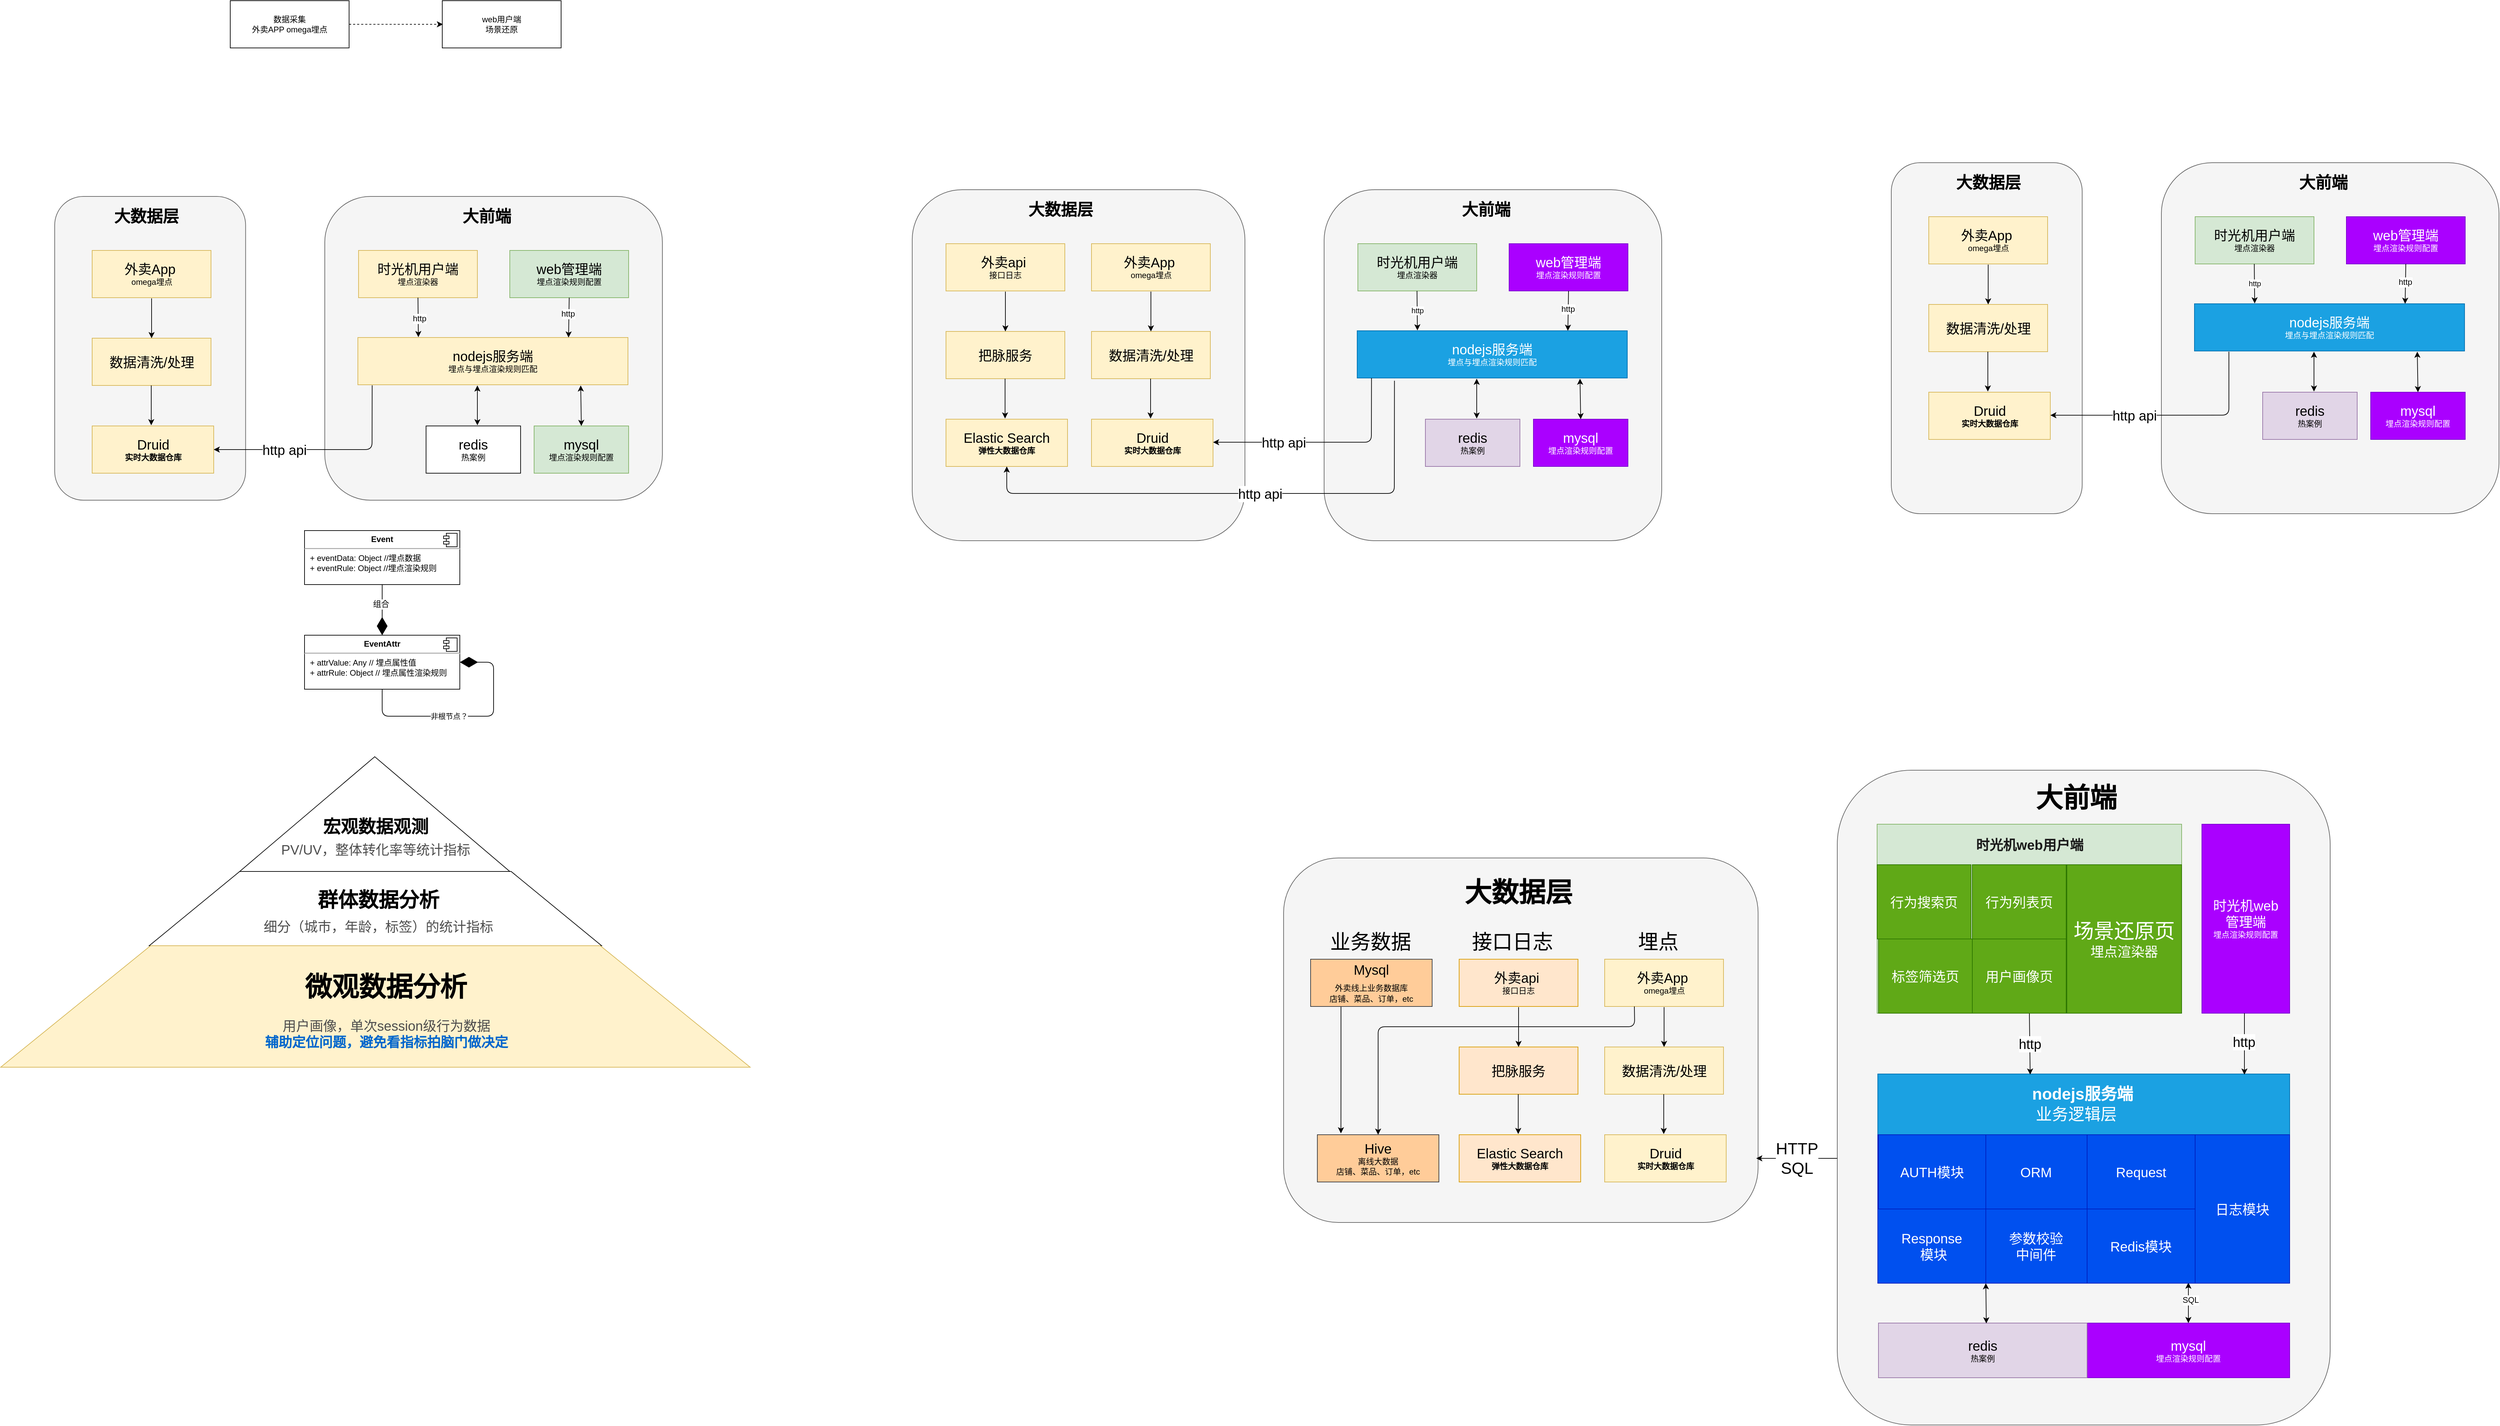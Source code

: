 <mxfile version="12.9.14" type="github">
  <diagram id="q5J5VjdaekCsHLT_Fb5d" name="Page-1">
    <mxGraphModel dx="1368" dy="1505" grid="1" gridSize="10" guides="1" tooltips="1" connect="1" arrows="1" fold="1" page="1" pageScale="1" pageWidth="827" pageHeight="1169" math="0" shadow="0">
      <root>
        <mxCell id="0" />
        <mxCell id="1" parent="0" />
        <mxCell id="5zfeYd5fArva7581OlwD-118" value="" style="rounded=0;whiteSpace=wrap;html=1;fillColor=#e1d5e7;strokeColor=#9673a6;" parent="1" vertex="1">
          <mxGeometry x="2591" y="1350" width="609" height="90" as="geometry" />
        </mxCell>
        <mxCell id="FwgfrrkIP15LteLJTURM-1" value="&lt;div style=&quot;text-align: justify&quot;&gt;&lt;/div&gt;" style="rounded=1;whiteSpace=wrap;html=1;fillColor=#f5f5f5;strokeColor=#666666;fontColor=#333333;" parent="1" vertex="1">
          <mxGeometry x="-110" y="50" width="282.75" height="450" as="geometry" />
        </mxCell>
        <mxCell id="jz0gnPFvKX6Ky0_a0KFI-6" value="&lt;div style=&quot;text-align: justify&quot;&gt;&lt;/div&gt;" style="rounded=1;whiteSpace=wrap;html=1;fillColor=#f5f5f5;strokeColor=#666666;fontColor=#333333;" parent="1" vertex="1">
          <mxGeometry x="290" y="50" width="500" height="450" as="geometry" />
        </mxCell>
        <mxCell id="yH4w1KLQsGXhBWExLYoO-1" value="&lt;font style=&quot;font-size: 20px&quot;&gt;时光机用户端&lt;br&gt;&lt;/font&gt;埋点渲染器" style="rounded=0;whiteSpace=wrap;html=1;fillColor=#fff2cc;strokeColor=#d6b656;" parent="1" vertex="1">
          <mxGeometry x="340" y="130" width="176" height="70" as="geometry" />
        </mxCell>
        <mxCell id="yH4w1KLQsGXhBWExLYoO-2" value="&lt;font style=&quot;font-size: 20px&quot;&gt;web管理端&lt;/font&gt;&lt;br&gt;埋点渲染规则配置" style="rounded=0;whiteSpace=wrap;html=1;fillColor=#d5e8d4;strokeColor=#82b366;" parent="1" vertex="1">
          <mxGeometry x="564" y="130" width="176" height="70" as="geometry" />
        </mxCell>
        <mxCell id="yH4w1KLQsGXhBWExLYoO-3" value="&lt;font style=&quot;font-size: 20px&quot;&gt;nodejs服务端&lt;br&gt;&lt;/font&gt;埋点与埋点渲染规则匹配" style="rounded=0;whiteSpace=wrap;html=1;fillColor=#fff2cc;strokeColor=#d6b656;" parent="1" vertex="1">
          <mxGeometry x="339" y="259" width="400" height="70" as="geometry" />
        </mxCell>
        <mxCell id="yH4w1KLQsGXhBWExLYoO-4" value="&lt;span&gt;&lt;font style=&quot;font-size: 20px&quot;&gt;Druid&lt;/font&gt;&lt;br&gt;&lt;b&gt;实时大数据仓库&lt;/b&gt;&lt;br&gt;&lt;/span&gt;" style="rounded=0;whiteSpace=wrap;html=1;fillColor=#fff2cc;strokeColor=#d6b656;" parent="1" vertex="1">
          <mxGeometry x="-54.5" y="390" width="180" height="70" as="geometry" />
        </mxCell>
        <mxCell id="yH4w1KLQsGXhBWExLYoO-5" value="数据采集&lt;br&gt;外卖APP omega埋点" style="rounded=0;whiteSpace=wrap;html=1;" parent="1" vertex="1">
          <mxGeometry x="150" y="-240" width="176" height="70" as="geometry" />
        </mxCell>
        <mxCell id="yH4w1KLQsGXhBWExLYoO-6" value="&lt;font&gt;&lt;font style=&quot;font-size: 20px&quot;&gt;数据清洗/处理&lt;/font&gt;&lt;/font&gt;" style="rounded=0;whiteSpace=wrap;html=1;fillColor=#fff2cc;strokeColor=#d6b656;" parent="1" vertex="1">
          <mxGeometry x="-54.5" y="260" width="176" height="70" as="geometry" />
        </mxCell>
        <mxCell id="yH4w1KLQsGXhBWExLYoO-7" value="&lt;font style=&quot;font-size: 20px&quot;&gt;mysql&lt;/font&gt;&lt;br&gt;埋点渲染规则配置" style="rounded=0;whiteSpace=wrap;html=1;fillColor=#d5e8d4;strokeColor=#82b366;" parent="1" vertex="1">
          <mxGeometry x="600" y="390" width="140" height="70" as="geometry" />
        </mxCell>
        <mxCell id="yH4w1KLQsGXhBWExLYoO-8" value="" style="endArrow=classic;html=1;entryX=0.5;entryY=0;entryDx=0;entryDy=0;" parent="1" target="yH4w1KLQsGXhBWExLYoO-6" edge="1">
          <mxGeometry width="50" height="50" relative="1" as="geometry">
            <mxPoint x="33.5" y="201" as="sourcePoint" />
            <mxPoint x="355.5" y="270" as="targetPoint" />
          </mxGeometry>
        </mxCell>
        <mxCell id="yH4w1KLQsGXhBWExLYoO-9" value="" style="endArrow=classic;html=1;entryX=0.5;entryY=0;entryDx=0;entryDy=0;" parent="1" edge="1">
          <mxGeometry width="50" height="50" relative="1" as="geometry">
            <mxPoint x="33" y="330" as="sourcePoint" />
            <mxPoint x="33" y="389" as="targetPoint" />
          </mxGeometry>
        </mxCell>
        <mxCell id="yH4w1KLQsGXhBWExLYoO-10" value="" style="endArrow=classic;html=1;exitX=0.5;exitY=1;exitDx=0;exitDy=0;entryX=0.224;entryY=-0.008;entryDx=0;entryDy=0;entryPerimeter=0;" parent="1" source="yH4w1KLQsGXhBWExLYoO-1" target="yH4w1KLQsGXhBWExLYoO-3" edge="1">
          <mxGeometry width="50" height="50" relative="1" as="geometry">
            <mxPoint x="658" y="261" as="sourcePoint" />
            <mxPoint x="690" y="210" as="targetPoint" />
          </mxGeometry>
        </mxCell>
        <mxCell id="5zfeYd5fArva7581OlwD-33" value="http" style="text;html=1;align=center;verticalAlign=middle;resizable=0;points=[];labelBackgroundColor=#ffffff;" parent="yH4w1KLQsGXhBWExLYoO-10" vertex="1" connectable="0">
          <mxGeometry x="0.038" y="1" relative="1" as="geometry">
            <mxPoint as="offset" />
          </mxGeometry>
        </mxCell>
        <mxCell id="yH4w1KLQsGXhBWExLYoO-12" value="" style="endArrow=classic;startArrow=classic;html=1;exitX=0.5;exitY=0;exitDx=0;exitDy=0;entryX=0.825;entryY=1.014;entryDx=0;entryDy=0;entryPerimeter=0;" parent="1" source="yH4w1KLQsGXhBWExLYoO-7" target="yH4w1KLQsGXhBWExLYoO-3" edge="1">
          <mxGeometry width="50" height="50" relative="1" as="geometry">
            <mxPoint x="670" y="380" as="sourcePoint" />
            <mxPoint x="700" y="330" as="targetPoint" />
            <Array as="points" />
          </mxGeometry>
        </mxCell>
        <mxCell id="yH4w1KLQsGXhBWExLYoO-13" value="" style="endArrow=classic;html=1;exitX=0.5;exitY=1;exitDx=0;exitDy=0;entryX=0.78;entryY=0;entryDx=0;entryDy=0;entryPerimeter=0;" parent="1" source="yH4w1KLQsGXhBWExLYoO-2" target="yH4w1KLQsGXhBWExLYoO-3" edge="1">
          <mxGeometry width="50" height="50" relative="1" as="geometry">
            <mxPoint x="650" y="250" as="sourcePoint" />
            <mxPoint x="700" y="200" as="targetPoint" />
          </mxGeometry>
        </mxCell>
        <mxCell id="5zfeYd5fArva7581OlwD-34" value="http" style="text;html=1;align=center;verticalAlign=middle;resizable=0;points=[];labelBackgroundColor=#ffffff;" parent="yH4w1KLQsGXhBWExLYoO-13" vertex="1" connectable="0">
          <mxGeometry x="-0.197" y="-2" relative="1" as="geometry">
            <mxPoint as="offset" />
          </mxGeometry>
        </mxCell>
        <mxCell id="yH4w1KLQsGXhBWExLYoO-30" value="&lt;font style=&quot;font-size: 20px&quot;&gt;外卖App&amp;nbsp;&lt;br&gt;&lt;/font&gt;omega埋点" style="rounded=0;whiteSpace=wrap;html=1;fillColor=#fff2cc;strokeColor=#d6b656;" parent="1" vertex="1">
          <mxGeometry x="-54.5" y="130" width="176" height="70" as="geometry" />
        </mxCell>
        <mxCell id="yH4w1KLQsGXhBWExLYoO-31" value="web用户端&lt;br&gt;场景还原" style="rounded=0;whiteSpace=wrap;html=1;" parent="1" vertex="1">
          <mxGeometry x="464" y="-240" width="176" height="70" as="geometry" />
        </mxCell>
        <mxCell id="yH4w1KLQsGXhBWExLYoO-38" value="" style="endArrow=classic;html=1;exitX=1;exitY=0.5;exitDx=0;exitDy=0;dashed=1;" parent="1" source="yH4w1KLQsGXhBWExLYoO-5" edge="1">
          <mxGeometry width="50" height="50" relative="1" as="geometry">
            <mxPoint x="440" y="50" as="sourcePoint" />
            <mxPoint x="465" y="-205" as="targetPoint" />
          </mxGeometry>
        </mxCell>
        <mxCell id="yH4w1KLQsGXhBWExLYoO-43" value="&lt;p style=&quot;margin: 0px ; margin-top: 6px ; text-align: center&quot;&gt;&lt;b&gt;Event&lt;/b&gt;&lt;/p&gt;&lt;hr&gt;&lt;p style=&quot;margin: 0px ; margin-left: 8px&quot;&gt;+ eventData: Object //埋点数据&amp;nbsp;&lt;br&gt;+ eventRule: Object //埋点渲染规则&lt;/p&gt;" style="align=left;overflow=fill;html=1;dropTarget=0;" parent="1" vertex="1">
          <mxGeometry x="260" y="545" width="230" height="80" as="geometry" />
        </mxCell>
        <mxCell id="yH4w1KLQsGXhBWExLYoO-44" value="" style="shape=component;jettyWidth=8;jettyHeight=4;" parent="yH4w1KLQsGXhBWExLYoO-43" vertex="1">
          <mxGeometry x="1" width="20" height="20" relative="1" as="geometry">
            <mxPoint x="-24" y="4" as="offset" />
          </mxGeometry>
        </mxCell>
        <mxCell id="yH4w1KLQsGXhBWExLYoO-45" value="&lt;p style=&quot;margin: 0px ; margin-top: 6px ; text-align: center&quot;&gt;&lt;b&gt;EventAttr&lt;/b&gt;&lt;/p&gt;&lt;hr&gt;&lt;p style=&quot;margin: 0px ; margin-left: 8px&quot;&gt;+ attrValue: Any // 埋点属性值&lt;br&gt;&lt;/p&gt;&lt;p style=&quot;margin: 0px ; margin-left: 8px&quot;&gt;+ attrRule: Object // 埋点属性渲染规则&lt;/p&gt;" style="align=left;overflow=fill;html=1;dropTarget=0;" parent="1" vertex="1">
          <mxGeometry x="260" y="700" width="230" height="80" as="geometry" />
        </mxCell>
        <mxCell id="yH4w1KLQsGXhBWExLYoO-46" value="" style="shape=component;jettyWidth=8;jettyHeight=4;" parent="yH4w1KLQsGXhBWExLYoO-45" vertex="1">
          <mxGeometry x="1" width="20" height="20" relative="1" as="geometry">
            <mxPoint x="-24" y="4" as="offset" />
          </mxGeometry>
        </mxCell>
        <mxCell id="yH4w1KLQsGXhBWExLYoO-48" value="" style="endArrow=diamondThin;endFill=1;endSize=24;html=1;exitX=0.5;exitY=1;exitDx=0;exitDy=0;entryX=0.5;entryY=0;entryDx=0;entryDy=0;" parent="1" source="yH4w1KLQsGXhBWExLYoO-43" target="yH4w1KLQsGXhBWExLYoO-45" edge="1">
          <mxGeometry width="160" relative="1" as="geometry">
            <mxPoint x="240" y="660" as="sourcePoint" />
            <mxPoint x="400" y="660" as="targetPoint" />
          </mxGeometry>
        </mxCell>
        <mxCell id="yH4w1KLQsGXhBWExLYoO-49" value="组合" style="text;html=1;align=center;verticalAlign=middle;resizable=0;points=[];labelBackgroundColor=#ffffff;" parent="yH4w1KLQsGXhBWExLYoO-48" vertex="1" connectable="0">
          <mxGeometry x="-0.225" y="-2" relative="1" as="geometry">
            <mxPoint as="offset" />
          </mxGeometry>
        </mxCell>
        <mxCell id="yH4w1KLQsGXhBWExLYoO-52" value="非根节点？" style="endArrow=diamondThin;endFill=1;endSize=24;html=1;exitX=0.5;exitY=1;exitDx=0;exitDy=0;entryX=1;entryY=0.5;entryDx=0;entryDy=0;align=right;" parent="1" source="yH4w1KLQsGXhBWExLYoO-45" target="yH4w1KLQsGXhBWExLYoO-45" edge="1">
          <mxGeometry width="160" relative="1" as="geometry">
            <mxPoint x="334" y="840" as="sourcePoint" />
            <mxPoint x="570" y="840" as="targetPoint" />
            <Array as="points">
              <mxPoint x="375" y="820" />
              <mxPoint x="460" y="820" />
              <mxPoint x="540" y="820" />
              <mxPoint x="540" y="740" />
            </Array>
          </mxGeometry>
        </mxCell>
        <mxCell id="jz0gnPFvKX6Ky0_a0KFI-2" value="&lt;font style=&quot;font-size: 20px&quot;&gt;redis&lt;/font&gt;&lt;br&gt;热案例" style="rounded=0;whiteSpace=wrap;html=1;" parent="1" vertex="1">
          <mxGeometry x="440" y="390" width="140" height="70" as="geometry" />
        </mxCell>
        <mxCell id="jz0gnPFvKX6Ky0_a0KFI-3" value="" style="endArrow=classic;startArrow=classic;html=1;exitX=0.5;exitY=0;exitDx=0;exitDy=0;entryX=0.825;entryY=1.014;entryDx=0;entryDy=0;entryPerimeter=0;" parent="1" edge="1">
          <mxGeometry width="50" height="50" relative="1" as="geometry">
            <mxPoint x="516" y="389.02" as="sourcePoint" />
            <mxPoint x="516" y="330" as="targetPoint" />
            <Array as="points" />
          </mxGeometry>
        </mxCell>
        <mxCell id="jz0gnPFvKX6Ky0_a0KFI-4" value="" style="endArrow=classic;html=1;exitX=0.053;exitY=1.012;exitDx=0;exitDy=0;exitPerimeter=0;" parent="1" source="yH4w1KLQsGXhBWExLYoO-3" target="yH4w1KLQsGXhBWExLYoO-4" edge="1">
          <mxGeometry width="50" height="50" relative="1" as="geometry">
            <mxPoint x="250" y="424.5" as="sourcePoint" />
            <mxPoint x="360" y="331" as="targetPoint" />
            <Array as="points">
              <mxPoint x="360" y="425" />
            </Array>
          </mxGeometry>
        </mxCell>
        <mxCell id="FwgfrrkIP15LteLJTURM-2" value="http api" style="text;html=1;align=center;verticalAlign=middle;resizable=0;points=[];labelBackgroundColor=#ffffff;fontSize=20;" parent="jz0gnPFvKX6Ky0_a0KFI-4" vertex="1" connectable="0">
          <mxGeometry x="-0.376" y="3" relative="1" as="geometry">
            <mxPoint x="-122.3" y="-3" as="offset" />
          </mxGeometry>
        </mxCell>
        <mxCell id="jz0gnPFvKX6Ky0_a0KFI-8" value="&lt;font style=&quot;font-size: 24px&quot;&gt;&lt;b&gt;大前端&lt;/b&gt;&lt;/font&gt;" style="text;html=1;strokeColor=none;fillColor=none;align=center;verticalAlign=middle;whiteSpace=wrap;rounded=0;" parent="1" vertex="1">
          <mxGeometry x="450" y="70" width="160" height="20" as="geometry" />
        </mxCell>
        <mxCell id="jz0gnPFvKX6Ky0_a0KFI-20" value="" style="triangle;whiteSpace=wrap;html=1;direction=north;" parent="1" vertex="1">
          <mxGeometry x="164" y="880" width="400" height="170" as="geometry" />
        </mxCell>
        <mxCell id="jz0gnPFvKX6Ky0_a0KFI-21" value="" style="shape=trapezoid;perimeter=trapezoidPerimeter;whiteSpace=wrap;html=1;" parent="1" vertex="1">
          <mxGeometry x="30" y="1050" width="670" height="110" as="geometry" />
        </mxCell>
        <mxCell id="jz0gnPFvKX6Ky0_a0KFI-22" value="" style="shape=trapezoid;perimeter=trapezoidPerimeter;whiteSpace=wrap;html=1;fillColor=#fff2cc;strokeColor=#d6b656;" parent="1" vertex="1">
          <mxGeometry x="-190" y="1160" width="1110" height="180" as="geometry" />
        </mxCell>
        <mxCell id="jz0gnPFvKX6Ky0_a0KFI-23" value="&lt;b&gt;宏观数据观测&lt;br&gt;&lt;/b&gt;&lt;font style=&quot;font-size: 20px&quot; color=&quot;#4d4d4d&quot;&gt;PV/UV，整体转化率等统计指标&lt;/font&gt;" style="text;html=1;strokeColor=none;fillColor=none;align=center;verticalAlign=middle;whiteSpace=wrap;rounded=0;fontSize=26;" parent="1" vertex="1">
          <mxGeometry x="222.75" y="990" width="284.5" height="20" as="geometry" />
        </mxCell>
        <mxCell id="jz0gnPFvKX6Ky0_a0KFI-24" value="群体数据分析&lt;br&gt;&lt;span style=&quot;font-weight: normal&quot;&gt;&lt;font style=&quot;font-size: 20px&quot; color=&quot;#4d4d4d&quot;&gt;细分（城市，年龄，标签）的统计指标&lt;/font&gt;&lt;/span&gt;" style="text;html=1;strokeColor=none;fillColor=none;align=center;verticalAlign=middle;whiteSpace=wrap;rounded=0;fontSize=30;fontStyle=1" parent="1" vertex="1">
          <mxGeometry x="159.25" y="1100" width="420.75" height="20" as="geometry" />
        </mxCell>
        <mxCell id="jz0gnPFvKX6Ky0_a0KFI-25" value="微观数据分析&lt;br&gt;" style="text;html=1;strokeColor=none;fillColor=none;align=center;verticalAlign=middle;whiteSpace=wrap;rounded=0;fontSize=40;fontStyle=1" parent="1" vertex="1">
          <mxGeometry x="-29" y="1210" width="819" height="20" as="geometry" />
        </mxCell>
        <mxCell id="jz0gnPFvKX6Ky0_a0KFI-30" value="用户画像，单次session级行为数据&lt;br style=&quot;font-size: 20px&quot;&gt;&lt;b&gt;&lt;font color=&quot;#0066cc&quot;&gt;辅助定位问题，避免看指标拍脑门做决定&lt;/font&gt;&lt;/b&gt;" style="text;html=1;fontSize=20;fontColor=#4D4D4D;align=center;" parent="1" vertex="1">
          <mxGeometry x="-54.5" y="1260" width="870" height="50" as="geometry" />
        </mxCell>
        <mxCell id="FwgfrrkIP15LteLJTURM-3" value="&lt;font style=&quot;font-size: 24px&quot;&gt;&lt;b&gt;大数据层&lt;/b&gt;&lt;/font&gt;" style="text;html=1;strokeColor=none;fillColor=none;align=center;verticalAlign=middle;whiteSpace=wrap;rounded=0;" parent="1" vertex="1">
          <mxGeometry x="-54.5" y="70" width="160" height="20" as="geometry" />
        </mxCell>
        <mxCell id="5zfeYd5fArva7581OlwD-1" value="&lt;div style=&quot;text-align: justify&quot;&gt;&lt;/div&gt;" style="rounded=1;whiteSpace=wrap;html=1;fillColor=#f5f5f5;strokeColor=#666666;fontColor=#333333;" parent="1" vertex="1">
          <mxGeometry x="1160" y="40" width="492.75" height="520" as="geometry" />
        </mxCell>
        <mxCell id="5zfeYd5fArva7581OlwD-2" value="&lt;div style=&quot;text-align: justify&quot;&gt;&lt;/div&gt;" style="rounded=1;whiteSpace=wrap;html=1;fillColor=#f5f5f5;strokeColor=#666666;fontColor=#333333;" parent="1" vertex="1">
          <mxGeometry x="1770" y="40" width="500" height="520" as="geometry" />
        </mxCell>
        <mxCell id="5zfeYd5fArva7581OlwD-3" value="&lt;font style=&quot;font-size: 20px&quot;&gt;时光机用户端&lt;br&gt;&lt;/font&gt;埋点渲染器" style="rounded=0;whiteSpace=wrap;html=1;fillColor=#d5e8d4;strokeColor=#82b366;" parent="1" vertex="1">
          <mxGeometry x="1820" y="120" width="176" height="70" as="geometry" />
        </mxCell>
        <mxCell id="5zfeYd5fArva7581OlwD-4" value="&lt;font style=&quot;font-size: 20px&quot;&gt;web管理端&lt;/font&gt;&lt;br&gt;埋点渲染规则配置" style="rounded=0;whiteSpace=wrap;html=1;fillColor=#aa00ff;strokeColor=#7700CC;fontColor=#ffffff;" parent="1" vertex="1">
          <mxGeometry x="2044" y="120" width="176" height="70" as="geometry" />
        </mxCell>
        <mxCell id="5zfeYd5fArva7581OlwD-5" value="&lt;font style=&quot;font-size: 20px&quot;&gt;nodejs服务端&lt;br&gt;&lt;/font&gt;埋点与埋点渲染规则匹配" style="rounded=0;whiteSpace=wrap;html=1;fillColor=#1ba1e2;strokeColor=#006EAF;fontColor=#ffffff;" parent="1" vertex="1">
          <mxGeometry x="1819" y="249" width="400" height="70" as="geometry" />
        </mxCell>
        <mxCell id="5zfeYd5fArva7581OlwD-6" value="&lt;span&gt;&lt;font style=&quot;font-size: 20px&quot;&gt;Druid&lt;/font&gt;&lt;br&gt;&lt;b&gt;实时大数据仓库&lt;/b&gt;&lt;br&gt;&lt;/span&gt;" style="rounded=0;whiteSpace=wrap;html=1;fillColor=#fff2cc;strokeColor=#d6b656;" parent="1" vertex="1">
          <mxGeometry x="1425.5" y="380" width="180" height="70" as="geometry" />
        </mxCell>
        <mxCell id="5zfeYd5fArva7581OlwD-7" value="&lt;font&gt;&lt;font style=&quot;font-size: 20px&quot;&gt;数据清洗/处理&lt;/font&gt;&lt;/font&gt;" style="rounded=0;whiteSpace=wrap;html=1;fillColor=#fff2cc;strokeColor=#d6b656;" parent="1" vertex="1">
          <mxGeometry x="1425.5" y="250" width="176" height="70" as="geometry" />
        </mxCell>
        <mxCell id="5zfeYd5fArva7581OlwD-8" value="&lt;font style=&quot;font-size: 20px&quot;&gt;mysql&lt;/font&gt;&lt;br&gt;埋点渲染规则配置" style="rounded=0;whiteSpace=wrap;html=1;fillColor=#aa00ff;strokeColor=#7700CC;fontColor=#ffffff;" parent="1" vertex="1">
          <mxGeometry x="2080" y="380" width="140" height="70" as="geometry" />
        </mxCell>
        <mxCell id="5zfeYd5fArva7581OlwD-9" value="" style="endArrow=classic;html=1;entryX=0.5;entryY=0;entryDx=0;entryDy=0;" parent="1" target="5zfeYd5fArva7581OlwD-7" edge="1">
          <mxGeometry width="50" height="50" relative="1" as="geometry">
            <mxPoint x="1513.5" y="191" as="sourcePoint" />
            <mxPoint x="1835.5" y="260" as="targetPoint" />
          </mxGeometry>
        </mxCell>
        <mxCell id="5zfeYd5fArva7581OlwD-10" value="" style="endArrow=classic;html=1;entryX=0.5;entryY=0;entryDx=0;entryDy=0;" parent="1" edge="1">
          <mxGeometry width="50" height="50" relative="1" as="geometry">
            <mxPoint x="1513" y="320.0" as="sourcePoint" />
            <mxPoint x="1513" y="379" as="targetPoint" />
          </mxGeometry>
        </mxCell>
        <mxCell id="5zfeYd5fArva7581OlwD-12" value="" style="endArrow=classic;startArrow=classic;html=1;exitX=0.5;exitY=0;exitDx=0;exitDy=0;entryX=0.825;entryY=1.014;entryDx=0;entryDy=0;entryPerimeter=0;" parent="1" source="5zfeYd5fArva7581OlwD-8" target="5zfeYd5fArva7581OlwD-5" edge="1">
          <mxGeometry width="50" height="50" relative="1" as="geometry">
            <mxPoint x="2150" y="370" as="sourcePoint" />
            <mxPoint x="2180" y="320" as="targetPoint" />
            <Array as="points" />
          </mxGeometry>
        </mxCell>
        <mxCell id="5zfeYd5fArva7581OlwD-13" value="" style="endArrow=classic;html=1;exitX=0.5;exitY=1;exitDx=0;exitDy=0;entryX=0.78;entryY=0;entryDx=0;entryDy=0;entryPerimeter=0;" parent="1" source="5zfeYd5fArva7581OlwD-4" target="5zfeYd5fArva7581OlwD-5" edge="1">
          <mxGeometry width="50" height="50" relative="1" as="geometry">
            <mxPoint x="2130" y="240" as="sourcePoint" />
            <mxPoint x="2180" y="190" as="targetPoint" />
          </mxGeometry>
        </mxCell>
        <mxCell id="5zfeYd5fArva7581OlwD-32" value="http" style="text;html=1;align=center;verticalAlign=middle;resizable=0;points=[];labelBackgroundColor=#ffffff;" parent="5zfeYd5fArva7581OlwD-13" vertex="1" connectable="0">
          <mxGeometry x="-0.084" y="-1" relative="1" as="geometry">
            <mxPoint as="offset" />
          </mxGeometry>
        </mxCell>
        <mxCell id="5zfeYd5fArva7581OlwD-14" value="&lt;font style=&quot;font-size: 20px&quot;&gt;外卖App&amp;nbsp;&lt;br&gt;&lt;/font&gt;omega埋点" style="rounded=0;whiteSpace=wrap;html=1;fillColor=#fff2cc;strokeColor=#d6b656;" parent="1" vertex="1">
          <mxGeometry x="1425.5" y="120" width="176" height="70" as="geometry" />
        </mxCell>
        <mxCell id="5zfeYd5fArva7581OlwD-15" value="&lt;font style=&quot;font-size: 20px&quot;&gt;redis&lt;/font&gt;&lt;br&gt;热案例" style="rounded=0;whiteSpace=wrap;html=1;fillColor=#e1d5e7;strokeColor=#9673a6;" parent="1" vertex="1">
          <mxGeometry x="1920" y="380" width="140" height="70" as="geometry" />
        </mxCell>
        <mxCell id="5zfeYd5fArva7581OlwD-16" value="" style="endArrow=classic;startArrow=classic;html=1;exitX=0.5;exitY=0;exitDx=0;exitDy=0;entryX=0.825;entryY=1.014;entryDx=0;entryDy=0;entryPerimeter=0;" parent="1" edge="1">
          <mxGeometry width="50" height="50" relative="1" as="geometry">
            <mxPoint x="1996" y="379.02" as="sourcePoint" />
            <mxPoint x="1996" y="320.0" as="targetPoint" />
            <Array as="points" />
          </mxGeometry>
        </mxCell>
        <mxCell id="5zfeYd5fArva7581OlwD-19" value="&lt;font style=&quot;font-size: 24px&quot;&gt;&lt;b&gt;大前端&lt;/b&gt;&lt;/font&gt;" style="text;html=1;strokeColor=none;fillColor=none;align=center;verticalAlign=middle;whiteSpace=wrap;rounded=0;" parent="1" vertex="1">
          <mxGeometry x="1930" y="60" width="160" height="20" as="geometry" />
        </mxCell>
        <mxCell id="5zfeYd5fArva7581OlwD-20" value="&lt;font style=&quot;font-size: 24px&quot;&gt;&lt;b&gt;大数据层&lt;/b&gt;&lt;/font&gt;" style="text;html=1;strokeColor=none;fillColor=none;align=center;verticalAlign=middle;whiteSpace=wrap;rounded=0;" parent="1" vertex="1">
          <mxGeometry x="1300" y="60" width="160" height="20" as="geometry" />
        </mxCell>
        <mxCell id="5zfeYd5fArva7581OlwD-24" value="&lt;span&gt;&lt;span style=&quot;font-size: 20px&quot;&gt;Elastic Search&lt;/span&gt;&lt;br&gt;&lt;b&gt;弹性大数据仓库&lt;/b&gt;&lt;br&gt;&lt;/span&gt;" style="rounded=0;whiteSpace=wrap;html=1;fillColor=#fff2cc;strokeColor=#d6b656;" parent="1" vertex="1">
          <mxGeometry x="1210" y="380" width="180" height="70" as="geometry" />
        </mxCell>
        <mxCell id="5zfeYd5fArva7581OlwD-25" value="&lt;font&gt;&lt;font style=&quot;font-size: 20px&quot;&gt;把脉服务&lt;/font&gt;&lt;/font&gt;" style="rounded=0;whiteSpace=wrap;html=1;fillColor=#fff2cc;strokeColor=#d6b656;" parent="1" vertex="1">
          <mxGeometry x="1210" y="250" width="176" height="70" as="geometry" />
        </mxCell>
        <mxCell id="5zfeYd5fArva7581OlwD-26" value="" style="endArrow=classic;html=1;entryX=0.5;entryY=0;entryDx=0;entryDy=0;" parent="1" target="5zfeYd5fArva7581OlwD-25" edge="1">
          <mxGeometry width="50" height="50" relative="1" as="geometry">
            <mxPoint x="1298" y="191" as="sourcePoint" />
            <mxPoint x="1620" y="260" as="targetPoint" />
          </mxGeometry>
        </mxCell>
        <mxCell id="5zfeYd5fArva7581OlwD-27" value="" style="endArrow=classic;html=1;entryX=0.5;entryY=0;entryDx=0;entryDy=0;" parent="1" edge="1">
          <mxGeometry width="50" height="50" relative="1" as="geometry">
            <mxPoint x="1297.5" y="320.0" as="sourcePoint" />
            <mxPoint x="1297.5" y="379" as="targetPoint" />
          </mxGeometry>
        </mxCell>
        <mxCell id="5zfeYd5fArva7581OlwD-28" value="&lt;font style=&quot;font-size: 20px&quot;&gt;外卖api&amp;nbsp;&lt;br&gt;&lt;/font&gt;接口日志" style="rounded=0;whiteSpace=wrap;html=1;fillColor=#fff2cc;strokeColor=#d6b656;" parent="1" vertex="1">
          <mxGeometry x="1210" y="120" width="176" height="70" as="geometry" />
        </mxCell>
        <mxCell id="5zfeYd5fArva7581OlwD-29" value="http" style="endArrow=classic;html=1;exitX=0.5;exitY=1;exitDx=0;exitDy=0;entryX=0.224;entryY=-0.008;entryDx=0;entryDy=0;entryPerimeter=0;" parent="1" edge="1">
          <mxGeometry width="50" height="50" relative="1" as="geometry">
            <mxPoint x="1907.58" y="190" as="sourcePoint" />
            <mxPoint x="1908.18" y="248.44" as="targetPoint" />
          </mxGeometry>
        </mxCell>
        <mxCell id="5zfeYd5fArva7581OlwD-30" value="" style="endArrow=classic;html=1;exitX=0.053;exitY=1.012;exitDx=0;exitDy=0;exitPerimeter=0;" parent="1" edge="1">
          <mxGeometry width="50" height="50" relative="1" as="geometry">
            <mxPoint x="1840.2" y="319.0" as="sourcePoint" />
            <mxPoint x="1605.5" y="414.16" as="targetPoint" />
            <Array as="points">
              <mxPoint x="1840" y="414.16" />
            </Array>
          </mxGeometry>
        </mxCell>
        <mxCell id="5zfeYd5fArva7581OlwD-31" value="http api" style="text;html=1;align=center;verticalAlign=middle;resizable=0;points=[];labelBackgroundColor=#ffffff;fontSize=20;" parent="5zfeYd5fArva7581OlwD-30" vertex="1" connectable="0">
          <mxGeometry x="-0.376" y="3" relative="1" as="geometry">
            <mxPoint x="-122.3" y="-3" as="offset" />
          </mxGeometry>
        </mxCell>
        <mxCell id="5zfeYd5fArva7581OlwD-35" value="" style="endArrow=classic;html=1;exitX=0.138;exitY=1.057;exitDx=0;exitDy=0;exitPerimeter=0;" parent="1" source="5zfeYd5fArva7581OlwD-5" target="5zfeYd5fArva7581OlwD-24" edge="1">
          <mxGeometry width="50" height="50" relative="1" as="geometry">
            <mxPoint x="1834.7" y="377.42" as="sourcePoint" />
            <mxPoint x="1600" y="472.58" as="targetPoint" />
            <Array as="points">
              <mxPoint x="1874" y="490" />
              <mxPoint x="1300" y="490" />
            </Array>
          </mxGeometry>
        </mxCell>
        <mxCell id="5zfeYd5fArva7581OlwD-36" value="http api" style="text;html=1;align=center;verticalAlign=middle;resizable=0;points=[];labelBackgroundColor=#ffffff;fontSize=20;" parent="5zfeYd5fArva7581OlwD-35" vertex="1" connectable="0">
          <mxGeometry x="-0.376" y="3" relative="1" as="geometry">
            <mxPoint x="-122.3" y="-3" as="offset" />
          </mxGeometry>
        </mxCell>
        <mxCell id="5zfeYd5fArva7581OlwD-65" value="&lt;div style=&quot;text-align: justify&quot;&gt;&lt;/div&gt;" style="rounded=1;whiteSpace=wrap;html=1;fillColor=#f5f5f5;strokeColor=#666666;fontColor=#333333;" parent="1" vertex="1">
          <mxGeometry x="1710" y="1030" width="702.75" height="540" as="geometry" />
        </mxCell>
        <mxCell id="5zfeYd5fArva7581OlwD-66" value="&lt;div style=&quot;text-align: justify&quot;&gt;&lt;/div&gt;" style="rounded=1;whiteSpace=wrap;html=1;fillColor=#f5f5f5;strokeColor=#666666;fontColor=#333333;" parent="1" vertex="1">
          <mxGeometry x="2530" y="900" width="730" height="970" as="geometry" />
        </mxCell>
        <mxCell id="5zfeYd5fArva7581OlwD-67" value="" style="rounded=0;whiteSpace=wrap;html=1;fillColor=#d5e8d4;strokeColor=#82b366;" parent="1" vertex="1">
          <mxGeometry x="2589" y="980" width="451" height="280" as="geometry" />
        </mxCell>
        <mxCell id="5zfeYd5fArva7581OlwD-68" value="&lt;font style=&quot;font-size: 20px&quot;&gt;时光机web&lt;br&gt;管理端&lt;/font&gt;&lt;br&gt;埋点渲染规则配置" style="rounded=0;whiteSpace=wrap;html=1;fillColor=#aa00ff;strokeColor=#7700CC;fontColor=#ffffff;" parent="1" vertex="1">
          <mxGeometry x="3070" y="980" width="130" height="280" as="geometry" />
        </mxCell>
        <mxCell id="5zfeYd5fArva7581OlwD-69" value="" style="rounded=0;whiteSpace=wrap;html=1;fillColor=#1ba1e2;strokeColor=#006EAF;fontColor=#ffffff;" parent="1" vertex="1">
          <mxGeometry x="2590" y="1350" width="610" height="310" as="geometry" />
        </mxCell>
        <mxCell id="5zfeYd5fArva7581OlwD-70" value="&lt;span&gt;&lt;font style=&quot;font-size: 20px&quot;&gt;Druid&lt;/font&gt;&lt;br&gt;&lt;b&gt;实时大数据仓库&lt;/b&gt;&lt;br&gt;&lt;/span&gt;" style="rounded=0;whiteSpace=wrap;html=1;fillColor=#fff2cc;strokeColor=#d6b656;" parent="1" vertex="1">
          <mxGeometry x="2185.5" y="1440" width="180" height="70" as="geometry" />
        </mxCell>
        <mxCell id="5zfeYd5fArva7581OlwD-71" value="&lt;font&gt;&lt;font style=&quot;font-size: 20px&quot;&gt;数据清洗/处理&lt;/font&gt;&lt;/font&gt;" style="rounded=0;whiteSpace=wrap;html=1;fillColor=#fff2cc;strokeColor=#d6b656;" parent="1" vertex="1">
          <mxGeometry x="2185.5" y="1310" width="176" height="70" as="geometry" />
        </mxCell>
        <mxCell id="5zfeYd5fArva7581OlwD-72" value="&lt;font style=&quot;font-size: 20px&quot;&gt;mysql&lt;/font&gt;&lt;br&gt;埋点渲染规则配置" style="rounded=0;whiteSpace=wrap;html=1;fillColor=#aa00ff;strokeColor=#7700CC;fontColor=#ffffff;" parent="1" vertex="1">
          <mxGeometry x="2900" y="1719" width="300" height="81" as="geometry" />
        </mxCell>
        <mxCell id="5zfeYd5fArva7581OlwD-73" value="" style="endArrow=classic;html=1;entryX=0.5;entryY=0;entryDx=0;entryDy=0;" parent="1" target="5zfeYd5fArva7581OlwD-71" edge="1">
          <mxGeometry width="50" height="50" relative="1" as="geometry">
            <mxPoint x="2273.5" y="1251" as="sourcePoint" />
            <mxPoint x="2595.5" y="1320" as="targetPoint" />
          </mxGeometry>
        </mxCell>
        <mxCell id="5zfeYd5fArva7581OlwD-74" value="" style="endArrow=classic;html=1;entryX=0.5;entryY=0;entryDx=0;entryDy=0;" parent="1" edge="1">
          <mxGeometry width="50" height="50" relative="1" as="geometry">
            <mxPoint x="2273" y="1380.0" as="sourcePoint" />
            <mxPoint x="2273" y="1439" as="targetPoint" />
          </mxGeometry>
        </mxCell>
        <mxCell id="5zfeYd5fArva7581OlwD-75" value="" style="endArrow=classic;startArrow=classic;html=1;exitX=0.5;exitY=0;exitDx=0;exitDy=0;" parent="1" source="5zfeYd5fArva7581OlwD-72" edge="1">
          <mxGeometry width="50" height="50" relative="1" as="geometry">
            <mxPoint x="2910" y="1430" as="sourcePoint" />
            <mxPoint x="3050" y="1659" as="targetPoint" />
            <Array as="points" />
          </mxGeometry>
        </mxCell>
        <mxCell id="_CvqzVPTuTWaERdQjCWN-4" value="SQL" style="text;html=1;align=center;verticalAlign=middle;resizable=0;points=[];labelBackgroundColor=#ffffff;" parent="5zfeYd5fArva7581OlwD-75" vertex="1" connectable="0">
          <mxGeometry x="0.134" y="-3" relative="1" as="geometry">
            <mxPoint as="offset" />
          </mxGeometry>
        </mxCell>
        <mxCell id="5zfeYd5fArva7581OlwD-76" value="" style="endArrow=classic;html=1;" parent="1" edge="1">
          <mxGeometry width="50" height="50" relative="1" as="geometry">
            <mxPoint x="3133" y="1260" as="sourcePoint" />
            <mxPoint x="3133" y="1351" as="targetPoint" />
          </mxGeometry>
        </mxCell>
        <mxCell id="5zfeYd5fArva7581OlwD-77" value="&lt;font style=&quot;font-size: 20px&quot;&gt;http&lt;/font&gt;" style="text;html=1;align=center;verticalAlign=middle;resizable=0;points=[];labelBackgroundColor=#ffffff;" parent="5zfeYd5fArva7581OlwD-76" vertex="1" connectable="0">
          <mxGeometry x="-0.084" y="-1" relative="1" as="geometry">
            <mxPoint as="offset" />
          </mxGeometry>
        </mxCell>
        <mxCell id="5zfeYd5fArva7581OlwD-78" value="&lt;font style=&quot;font-size: 20px&quot;&gt;外卖App&amp;nbsp;&lt;br&gt;&lt;/font&gt;omega埋点" style="rounded=0;whiteSpace=wrap;html=1;fillColor=#fff2cc;strokeColor=#d6b656;" parent="1" vertex="1">
          <mxGeometry x="2185.5" y="1180" width="176" height="70" as="geometry" />
        </mxCell>
        <mxCell id="5zfeYd5fArva7581OlwD-79" value="&lt;font style=&quot;font-size: 20px&quot;&gt;redis&lt;/font&gt;&lt;br&gt;热案例" style="rounded=0;whiteSpace=wrap;html=1;fillColor=#e1d5e7;strokeColor=#9673a6;" parent="1" vertex="1">
          <mxGeometry x="2591" y="1719" width="309" height="81" as="geometry" />
        </mxCell>
        <mxCell id="5zfeYd5fArva7581OlwD-81" value="&lt;font size=&quot;1&quot;&gt;&lt;b style=&quot;font-size: 40px&quot;&gt;大前端&lt;/b&gt;&lt;/font&gt;" style="text;html=1;strokeColor=none;fillColor=none;align=center;verticalAlign=middle;whiteSpace=wrap;rounded=0;" parent="1" vertex="1">
          <mxGeometry x="2804" y="930" width="160" height="20" as="geometry" />
        </mxCell>
        <mxCell id="5zfeYd5fArva7581OlwD-82" value="&lt;font style=&quot;font-size: 40px;&quot;&gt;&lt;b style=&quot;font-size: 40px;&quot;&gt;大数据层&lt;/b&gt;&lt;/font&gt;" style="text;html=1;strokeColor=none;fillColor=none;align=center;verticalAlign=middle;whiteSpace=wrap;rounded=0;fontSize=40;" parent="1" vertex="1">
          <mxGeometry x="1957" y="1070" width="202" height="20" as="geometry" />
        </mxCell>
        <mxCell id="5zfeYd5fArva7581OlwD-83" value="&lt;span&gt;&lt;span style=&quot;font-size: 20px&quot;&gt;Elastic Search&lt;/span&gt;&lt;br&gt;&lt;b&gt;弹性大数据仓库&lt;/b&gt;&lt;br&gt;&lt;/span&gt;" style="rounded=0;whiteSpace=wrap;html=1;fillColor=#ffe6cc;strokeColor=#d79b00;" parent="1" vertex="1">
          <mxGeometry x="1970" y="1440" width="180" height="70" as="geometry" />
        </mxCell>
        <mxCell id="5zfeYd5fArva7581OlwD-84" value="&lt;font&gt;&lt;font style=&quot;font-size: 20px&quot;&gt;把脉服务&lt;/font&gt;&lt;/font&gt;" style="rounded=0;whiteSpace=wrap;html=1;fillColor=#ffe6cc;strokeColor=#d79b00;" parent="1" vertex="1">
          <mxGeometry x="1970" y="1310" width="176" height="70" as="geometry" />
        </mxCell>
        <mxCell id="5zfeYd5fArva7581OlwD-85" value="" style="endArrow=classic;html=1;entryX=0.5;entryY=0;entryDx=0;entryDy=0;" parent="1" target="5zfeYd5fArva7581OlwD-84" edge="1">
          <mxGeometry width="50" height="50" relative="1" as="geometry">
            <mxPoint x="2058" y="1251" as="sourcePoint" />
            <mxPoint x="2380" y="1320" as="targetPoint" />
          </mxGeometry>
        </mxCell>
        <mxCell id="5zfeYd5fArva7581OlwD-86" value="" style="endArrow=classic;html=1;entryX=0.5;entryY=0;entryDx=0;entryDy=0;" parent="1" edge="1">
          <mxGeometry width="50" height="50" relative="1" as="geometry">
            <mxPoint x="2057.5" y="1380.0" as="sourcePoint" />
            <mxPoint x="2057.5" y="1439" as="targetPoint" />
          </mxGeometry>
        </mxCell>
        <mxCell id="5zfeYd5fArva7581OlwD-87" value="&lt;font style=&quot;font-size: 20px&quot;&gt;外卖api&amp;nbsp;&lt;br&gt;&lt;/font&gt;接口日志" style="rounded=0;whiteSpace=wrap;html=1;fillColor=#ffe6cc;strokeColor=#d79b00;" parent="1" vertex="1">
          <mxGeometry x="1970" y="1180" width="176" height="70" as="geometry" />
        </mxCell>
        <mxCell id="5zfeYd5fArva7581OlwD-88" value="&lt;font style=&quot;font-size: 20px&quot;&gt;http&lt;/font&gt;" style="endArrow=classic;html=1;exitX=0.5;exitY=1;exitDx=0;exitDy=0;entryX=0.37;entryY=0.003;entryDx=0;entryDy=0;entryPerimeter=0;" parent="1" source="5zfeYd5fArva7581OlwD-67" target="5zfeYd5fArva7581OlwD-69" edge="1">
          <mxGeometry width="50" height="50" relative="1" as="geometry">
            <mxPoint x="2667.58" y="1250" as="sourcePoint" />
            <mxPoint x="2668.18" y="1308.44" as="targetPoint" />
          </mxGeometry>
        </mxCell>
        <mxCell id="5zfeYd5fArva7581OlwD-93" value="&lt;span&gt;&lt;span style=&quot;font-size: 20px&quot;&gt;Hive&lt;br&gt;&lt;/span&gt;离线大数据&lt;br&gt;店铺、菜品、订单，etc&lt;br&gt;&lt;/span&gt;" style="rounded=0;whiteSpace=wrap;html=1;fillColor=#ffcc99;strokeColor=#36393d;" parent="1" vertex="1">
          <mxGeometry x="1760" y="1440" width="180" height="70" as="geometry" />
        </mxCell>
        <mxCell id="5zfeYd5fArva7581OlwD-95" value="" style="endArrow=classic;html=1;entryX=0.5;entryY=0;entryDx=0;entryDy=0;exitX=0.25;exitY=1;exitDx=0;exitDy=0;" parent="1" source="5zfeYd5fArva7581OlwD-78" target="5zfeYd5fArva7581OlwD-93" edge="1">
          <mxGeometry width="50" height="50" relative="1" as="geometry">
            <mxPoint x="2229.5" y="1380" as="sourcePoint" />
            <mxPoint x="1850" y="1440" as="targetPoint" />
            <Array as="points">
              <mxPoint x="2230" y="1280" />
              <mxPoint x="2030" y="1280" />
              <mxPoint x="1850" y="1280" />
            </Array>
          </mxGeometry>
        </mxCell>
        <mxCell id="5zfeYd5fArva7581OlwD-97" style="edgeStyle=orthogonalEdgeStyle;rounded=0;orthogonalLoop=1;jettySize=auto;html=1;exitX=0.25;exitY=1;exitDx=0;exitDy=0;entryX=0.194;entryY=-0.029;entryDx=0;entryDy=0;entryPerimeter=0;" parent="1" source="5zfeYd5fArva7581OlwD-96" target="5zfeYd5fArva7581OlwD-93" edge="1">
          <mxGeometry relative="1" as="geometry" />
        </mxCell>
        <mxCell id="5zfeYd5fArva7581OlwD-96" value="&lt;span style=&quot;font-size: 20px&quot;&gt;&lt;span&gt;Mysql&lt;br&gt;&lt;/span&gt;&lt;/span&gt;&lt;font style=&quot;font-size: 12px&quot;&gt;外卖线上业务数据库&lt;/font&gt;&lt;span style=&quot;font-size: 20px&quot;&gt;&lt;span&gt;&lt;br&gt;&lt;/span&gt;&lt;/span&gt;店铺、菜品、订单，etc&lt;span&gt;&lt;br&gt;&lt;/span&gt;" style="rounded=0;whiteSpace=wrap;html=1;fillColor=#ffcc99;strokeColor=#36393d;" parent="1" vertex="1">
          <mxGeometry x="1750" y="1180" width="180" height="70" as="geometry" />
        </mxCell>
        <mxCell id="5zfeYd5fArva7581OlwD-100" value="&lt;span style=&quot;font-size: 24px&quot;&gt;&lt;b&gt;&amp;nbsp;nodejs服务端&lt;br&gt;&lt;/b&gt;&lt;/span&gt;" style="text;html=1;strokeColor=none;fillColor=none;align=center;verticalAlign=middle;whiteSpace=wrap;rounded=0;fontColor=#FFFFFF;" parent="1" vertex="1">
          <mxGeometry x="2810" y="1370" width="160" height="20" as="geometry" />
        </mxCell>
        <mxCell id="5zfeYd5fArva7581OlwD-102" value="&lt;font style=&quot;font-size: 24px&quot;&gt;HTTP&lt;br&gt;SQL&lt;/font&gt;" style="endArrow=classic;html=1;" parent="1" edge="1">
          <mxGeometry width="50" height="50" relative="1" as="geometry">
            <mxPoint x="2530" y="1475" as="sourcePoint" />
            <mxPoint x="2410" y="1475" as="targetPoint" />
          </mxGeometry>
        </mxCell>
        <mxCell id="5zfeYd5fArva7581OlwD-103" value="" style="rounded=0;whiteSpace=wrap;html=1;fillColor=#0050ef;strokeColor=#001DBC;fontColor=#ffffff;" parent="1" vertex="1">
          <mxGeometry x="2590" y="1440" width="610" height="220" as="geometry" />
        </mxCell>
        <mxCell id="5zfeYd5fArva7581OlwD-105" value="&lt;span style=&quot;font-size: 24px&quot;&gt;业务逻辑层&lt;br&gt;&lt;/span&gt;" style="text;html=1;strokeColor=none;fillColor=none;align=center;verticalAlign=middle;whiteSpace=wrap;rounded=0;fontColor=#FFFFFF;" parent="1" vertex="1">
          <mxGeometry x="2804" y="1400" width="160" height="20" as="geometry" />
        </mxCell>
        <mxCell id="5zfeYd5fArva7581OlwD-108" value="&lt;font style=&quot;font-size: 20px&quot;&gt;日志模块&lt;/font&gt;" style="rounded=0;whiteSpace=wrap;html=1;fillColor=#0050ef;strokeColor=#001DBC;fontColor=#ffffff;" parent="1" vertex="1">
          <mxGeometry x="3060" y="1440" width="140" height="220" as="geometry" />
        </mxCell>
        <mxCell id="5zfeYd5fArva7581OlwD-109" value="&lt;font style=&quot;font-size: 20px&quot;&gt;参数校验&lt;br&gt;中间件&lt;/font&gt;" style="rounded=0;whiteSpace=wrap;html=1;fillColor=#0050ef;strokeColor=#001DBC;fontColor=#ffffff;" parent="1" vertex="1">
          <mxGeometry x="2749" y="1550" width="151" height="110" as="geometry" />
        </mxCell>
        <mxCell id="5zfeYd5fArva7581OlwD-110" value="&lt;font style=&quot;font-size: 20px&quot;&gt;ORM&lt;/font&gt;" style="rounded=0;whiteSpace=wrap;html=1;fillColor=#0050ef;strokeColor=#001DBC;fontColor=#ffffff;" parent="1" vertex="1">
          <mxGeometry x="2749" y="1440" width="151" height="110" as="geometry" />
        </mxCell>
        <mxCell id="5zfeYd5fArva7581OlwD-111" value="&lt;span style=&quot;font-size: 20px&quot;&gt;Redis模块&lt;/span&gt;" style="rounded=0;whiteSpace=wrap;html=1;fillColor=#0050ef;strokeColor=#001DBC;fontColor=#ffffff;" parent="1" vertex="1">
          <mxGeometry x="2900" y="1550" width="160" height="110" as="geometry" />
        </mxCell>
        <mxCell id="5zfeYd5fArva7581OlwD-112" value="&lt;span style=&quot;font-size: 20px&quot;&gt;Response&lt;br&gt;&amp;nbsp;模块&lt;/span&gt;" style="rounded=0;whiteSpace=wrap;html=1;fillColor=#0050ef;strokeColor=#001DBC;fontColor=#ffffff;" parent="1" vertex="1">
          <mxGeometry x="2590" y="1550" width="160" height="110" as="geometry" />
        </mxCell>
        <mxCell id="5zfeYd5fArva7581OlwD-115" value="&lt;span style=&quot;font-size: 20px&quot;&gt;AUTH模块&lt;/span&gt;" style="rounded=0;whiteSpace=wrap;html=1;fillColor=#0050ef;strokeColor=#001DBC;fontColor=#ffffff;" parent="1" vertex="1">
          <mxGeometry x="2591" y="1440" width="159" height="110" as="geometry" />
        </mxCell>
        <mxCell id="5zfeYd5fArva7581OlwD-117" value="&lt;span style=&quot;font-size: 20px&quot;&gt;Request&lt;/span&gt;" style="rounded=0;whiteSpace=wrap;html=1;fillColor=#0050ef;strokeColor=#001DBC;fontColor=#ffffff;" parent="1" vertex="1">
          <mxGeometry x="2900" y="1440" width="160" height="110" as="geometry" />
        </mxCell>
        <mxCell id="5zfeYd5fArva7581OlwD-121" value="&lt;span style=&quot;font-size: 20px&quot;&gt;时光机web用户端&lt;/span&gt;" style="text;html=1;strokeColor=none;fillColor=none;align=center;verticalAlign=middle;whiteSpace=wrap;rounded=0;fontColor=#1A1A1A;fontStyle=1" parent="1" vertex="1">
          <mxGeometry x="2725.5" y="1000" width="178" height="20" as="geometry" />
        </mxCell>
        <mxCell id="5zfeYd5fArva7581OlwD-123" value="&lt;span style=&quot;font-size: 20px&quot;&gt;标签筛选页&lt;/span&gt;" style="rounded=0;whiteSpace=wrap;html=1;fillColor=#60a917;strokeColor=#2D7600;fontColor=#ffffff;" parent="1" vertex="1">
          <mxGeometry x="2591" y="1150" width="139" height="110" as="geometry" />
        </mxCell>
        <mxCell id="5zfeYd5fArva7581OlwD-124" value="&lt;span style=&quot;font-size: 20px&quot;&gt;行为搜索页&lt;/span&gt;" style="rounded=0;whiteSpace=wrap;html=1;fillColor=#60a917;strokeColor=#2D7600;fontColor=#ffffff;" parent="1" vertex="1">
          <mxGeometry x="2589" y="1040" width="139" height="110" as="geometry" />
        </mxCell>
        <mxCell id="5zfeYd5fArva7581OlwD-125" value="&lt;span style=&quot;font-size: 20px&quot;&gt;行为列表页&lt;/span&gt;" style="rounded=0;whiteSpace=wrap;html=1;fillColor=#60a917;strokeColor=#2D7600;fontColor=#ffffff;" parent="1" vertex="1">
          <mxGeometry x="2730" y="1040" width="139" height="110" as="geometry" />
        </mxCell>
        <mxCell id="5zfeYd5fArva7581OlwD-126" value="&lt;font style=&quot;font-size: 30px&quot;&gt;场景还原页&lt;br&gt;&lt;/font&gt;&lt;font style=&quot;font-size: 20px&quot;&gt;埋点渲染器&lt;/font&gt;" style="rounded=0;whiteSpace=wrap;html=1;fillColor=#60a917;strokeColor=#2D7600;fontColor=#ffffff;" parent="1" vertex="1">
          <mxGeometry x="2870" y="1040" width="170" height="220" as="geometry" />
        </mxCell>
        <mxCell id="5zfeYd5fArva7581OlwD-127" value="&lt;span style=&quot;font-size: 20px&quot;&gt;用户画像页&lt;/span&gt;" style="rounded=0;whiteSpace=wrap;html=1;fillColor=#60a917;strokeColor=#2D7600;fontColor=#ffffff;" parent="1" vertex="1">
          <mxGeometry x="2730" y="1150" width="139" height="110" as="geometry" />
        </mxCell>
        <mxCell id="_CvqzVPTuTWaERdQjCWN-5" value="" style="endArrow=classic;startArrow=classic;html=1;exitX=0.517;exitY=0.006;exitDx=0;exitDy=0;exitPerimeter=0;" parent="1" source="5zfeYd5fArva7581OlwD-79" edge="1">
          <mxGeometry width="50" height="50" relative="1" as="geometry">
            <mxPoint x="3060" y="1729" as="sourcePoint" />
            <mxPoint x="2750" y="1660" as="targetPoint" />
            <Array as="points" />
          </mxGeometry>
        </mxCell>
        <mxCell id="LJU2pcSpo_AcGykYrU09-2" value="&lt;div style=&quot;text-align: justify&quot;&gt;&lt;/div&gt;" style="rounded=1;whiteSpace=wrap;html=1;fillColor=#f5f5f5;strokeColor=#666666;fontColor=#333333;" parent="1" vertex="1">
          <mxGeometry x="2610" width="282.75" height="520" as="geometry" />
        </mxCell>
        <mxCell id="LJU2pcSpo_AcGykYrU09-3" value="&lt;div style=&quot;text-align: justify&quot;&gt;&lt;/div&gt;" style="rounded=1;whiteSpace=wrap;html=1;fillColor=#f5f5f5;strokeColor=#666666;fontColor=#333333;" parent="1" vertex="1">
          <mxGeometry x="3010" width="500" height="520" as="geometry" />
        </mxCell>
        <mxCell id="LJU2pcSpo_AcGykYrU09-4" value="&lt;font style=&quot;font-size: 20px&quot;&gt;时光机用户端&lt;br&gt;&lt;/font&gt;埋点渲染器" style="rounded=0;whiteSpace=wrap;html=1;fillColor=#d5e8d4;strokeColor=#82b366;" parent="1" vertex="1">
          <mxGeometry x="3060" y="80" width="176" height="70" as="geometry" />
        </mxCell>
        <mxCell id="LJU2pcSpo_AcGykYrU09-5" value="&lt;font style=&quot;font-size: 20px&quot;&gt;web管理端&lt;/font&gt;&lt;br&gt;埋点渲染规则配置" style="rounded=0;whiteSpace=wrap;html=1;fillColor=#aa00ff;strokeColor=#7700CC;fontColor=#ffffff;" parent="1" vertex="1">
          <mxGeometry x="3284" y="80" width="176" height="70" as="geometry" />
        </mxCell>
        <mxCell id="LJU2pcSpo_AcGykYrU09-6" value="&lt;font style=&quot;font-size: 20px&quot;&gt;nodejs服务端&lt;br&gt;&lt;/font&gt;埋点与埋点渲染规则匹配" style="rounded=0;whiteSpace=wrap;html=1;fillColor=#1ba1e2;strokeColor=#006EAF;fontColor=#ffffff;" parent="1" vertex="1">
          <mxGeometry x="3059" y="209" width="400" height="70" as="geometry" />
        </mxCell>
        <mxCell id="LJU2pcSpo_AcGykYrU09-7" value="&lt;span&gt;&lt;font style=&quot;font-size: 20px&quot;&gt;Druid&lt;/font&gt;&lt;br&gt;&lt;b&gt;实时大数据仓库&lt;/b&gt;&lt;br&gt;&lt;/span&gt;" style="rounded=0;whiteSpace=wrap;html=1;fillColor=#fff2cc;strokeColor=#d6b656;" parent="1" vertex="1">
          <mxGeometry x="2665.5" y="340" width="180" height="70" as="geometry" />
        </mxCell>
        <mxCell id="LJU2pcSpo_AcGykYrU09-8" value="&lt;font&gt;&lt;font style=&quot;font-size: 20px&quot;&gt;数据清洗/处理&lt;/font&gt;&lt;/font&gt;" style="rounded=0;whiteSpace=wrap;html=1;fillColor=#fff2cc;strokeColor=#d6b656;" parent="1" vertex="1">
          <mxGeometry x="2665.5" y="210" width="176" height="70" as="geometry" />
        </mxCell>
        <mxCell id="LJU2pcSpo_AcGykYrU09-9" value="&lt;font style=&quot;font-size: 20px&quot;&gt;mysql&lt;/font&gt;&lt;br&gt;埋点渲染规则配置" style="rounded=0;whiteSpace=wrap;html=1;fillColor=#aa00ff;strokeColor=#7700CC;fontColor=#ffffff;" parent="1" vertex="1">
          <mxGeometry x="3320" y="340" width="140" height="70" as="geometry" />
        </mxCell>
        <mxCell id="LJU2pcSpo_AcGykYrU09-10" value="" style="endArrow=classic;html=1;entryX=0.5;entryY=0;entryDx=0;entryDy=0;" parent="1" target="LJU2pcSpo_AcGykYrU09-8" edge="1">
          <mxGeometry width="50" height="50" relative="1" as="geometry">
            <mxPoint x="2753.5" y="151" as="sourcePoint" />
            <mxPoint x="3075.5" y="220" as="targetPoint" />
          </mxGeometry>
        </mxCell>
        <mxCell id="LJU2pcSpo_AcGykYrU09-11" value="" style="endArrow=classic;html=1;entryX=0.5;entryY=0;entryDx=0;entryDy=0;" parent="1" edge="1">
          <mxGeometry width="50" height="50" relative="1" as="geometry">
            <mxPoint x="2753" y="280.0" as="sourcePoint" />
            <mxPoint x="2753" y="339" as="targetPoint" />
          </mxGeometry>
        </mxCell>
        <mxCell id="LJU2pcSpo_AcGykYrU09-12" value="" style="endArrow=classic;startArrow=classic;html=1;exitX=0.5;exitY=0;exitDx=0;exitDy=0;entryX=0.825;entryY=1.014;entryDx=0;entryDy=0;entryPerimeter=0;" parent="1" source="LJU2pcSpo_AcGykYrU09-9" target="LJU2pcSpo_AcGykYrU09-6" edge="1">
          <mxGeometry width="50" height="50" relative="1" as="geometry">
            <mxPoint x="3390" y="330" as="sourcePoint" />
            <mxPoint x="3420" y="280" as="targetPoint" />
            <Array as="points" />
          </mxGeometry>
        </mxCell>
        <mxCell id="LJU2pcSpo_AcGykYrU09-13" value="" style="endArrow=classic;html=1;exitX=0.5;exitY=1;exitDx=0;exitDy=0;entryX=0.78;entryY=0;entryDx=0;entryDy=0;entryPerimeter=0;" parent="1" source="LJU2pcSpo_AcGykYrU09-5" target="LJU2pcSpo_AcGykYrU09-6" edge="1">
          <mxGeometry width="50" height="50" relative="1" as="geometry">
            <mxPoint x="3370" y="200" as="sourcePoint" />
            <mxPoint x="3420" y="150" as="targetPoint" />
          </mxGeometry>
        </mxCell>
        <mxCell id="LJU2pcSpo_AcGykYrU09-14" value="http" style="text;html=1;align=center;verticalAlign=middle;resizable=0;points=[];labelBackgroundColor=#ffffff;" parent="LJU2pcSpo_AcGykYrU09-13" vertex="1" connectable="0">
          <mxGeometry x="-0.084" y="-1" relative="1" as="geometry">
            <mxPoint as="offset" />
          </mxGeometry>
        </mxCell>
        <mxCell id="LJU2pcSpo_AcGykYrU09-15" value="&lt;font style=&quot;font-size: 20px&quot;&gt;外卖App&amp;nbsp;&lt;br&gt;&lt;/font&gt;omega埋点" style="rounded=0;whiteSpace=wrap;html=1;fillColor=#fff2cc;strokeColor=#d6b656;" parent="1" vertex="1">
          <mxGeometry x="2665.5" y="80" width="176" height="70" as="geometry" />
        </mxCell>
        <mxCell id="LJU2pcSpo_AcGykYrU09-16" value="&lt;font style=&quot;font-size: 20px&quot;&gt;redis&lt;/font&gt;&lt;br&gt;热案例" style="rounded=0;whiteSpace=wrap;html=1;fillColor=#e1d5e7;strokeColor=#9673a6;" parent="1" vertex="1">
          <mxGeometry x="3160" y="340" width="140" height="70" as="geometry" />
        </mxCell>
        <mxCell id="LJU2pcSpo_AcGykYrU09-17" value="" style="endArrow=classic;startArrow=classic;html=1;exitX=0.5;exitY=0;exitDx=0;exitDy=0;entryX=0.825;entryY=1.014;entryDx=0;entryDy=0;entryPerimeter=0;" parent="1" edge="1">
          <mxGeometry width="50" height="50" relative="1" as="geometry">
            <mxPoint x="3236" y="339.02" as="sourcePoint" />
            <mxPoint x="3236" y="280.0" as="targetPoint" />
            <Array as="points" />
          </mxGeometry>
        </mxCell>
        <mxCell id="LJU2pcSpo_AcGykYrU09-18" value="&lt;font style=&quot;font-size: 24px&quot;&gt;&lt;b&gt;大前端&lt;/b&gt;&lt;/font&gt;" style="text;html=1;strokeColor=none;fillColor=none;align=center;verticalAlign=middle;whiteSpace=wrap;rounded=0;" parent="1" vertex="1">
          <mxGeometry x="3170" y="20" width="160" height="20" as="geometry" />
        </mxCell>
        <mxCell id="LJU2pcSpo_AcGykYrU09-19" value="&lt;font style=&quot;font-size: 24px&quot;&gt;&lt;b&gt;大数据层&lt;/b&gt;&lt;/font&gt;" style="text;html=1;strokeColor=none;fillColor=none;align=center;verticalAlign=middle;whiteSpace=wrap;rounded=0;" parent="1" vertex="1">
          <mxGeometry x="2673.5" y="20" width="160" height="20" as="geometry" />
        </mxCell>
        <mxCell id="LJU2pcSpo_AcGykYrU09-25" value="http" style="endArrow=classic;html=1;exitX=0.5;exitY=1;exitDx=0;exitDy=0;entryX=0.224;entryY=-0.008;entryDx=0;entryDy=0;entryPerimeter=0;" parent="1" edge="1">
          <mxGeometry width="50" height="50" relative="1" as="geometry">
            <mxPoint x="3147.58" y="150" as="sourcePoint" />
            <mxPoint x="3148.18" y="208.44" as="targetPoint" />
          </mxGeometry>
        </mxCell>
        <mxCell id="LJU2pcSpo_AcGykYrU09-26" value="" style="endArrow=classic;html=1;" parent="1" edge="1">
          <mxGeometry width="50" height="50" relative="1" as="geometry">
            <mxPoint x="3110" y="280" as="sourcePoint" />
            <mxPoint x="2845.5" y="374.16" as="targetPoint" />
            <Array as="points">
              <mxPoint x="3110" y="374" />
            </Array>
          </mxGeometry>
        </mxCell>
        <mxCell id="LJU2pcSpo_AcGykYrU09-27" value="http api" style="text;html=1;align=center;verticalAlign=middle;resizable=0;points=[];labelBackgroundColor=#ffffff;fontSize=20;" parent="LJU2pcSpo_AcGykYrU09-26" vertex="1" connectable="0">
          <mxGeometry x="-0.376" y="3" relative="1" as="geometry">
            <mxPoint x="-122.3" y="-3" as="offset" />
          </mxGeometry>
        </mxCell>
        <mxCell id="l__yoZixyj2KiPpJdSfq-1" value="&lt;span style=&quot;font-size: 30px&quot;&gt;业务数据&lt;/span&gt;" style="text;html=1;strokeColor=none;fillColor=none;align=center;verticalAlign=middle;whiteSpace=wrap;rounded=0;fontSize=40;" vertex="1" parent="1">
          <mxGeometry x="1738" y="1140" width="202" height="20" as="geometry" />
        </mxCell>
        <mxCell id="l__yoZixyj2KiPpJdSfq-4" value="&lt;span style=&quot;font-size: 30px&quot;&gt;接口日志&lt;/span&gt;" style="text;html=1;strokeColor=none;fillColor=none;align=center;verticalAlign=middle;whiteSpace=wrap;rounded=0;fontSize=40;" vertex="1" parent="1">
          <mxGeometry x="1948" y="1140" width="202" height="20" as="geometry" />
        </mxCell>
        <mxCell id="l__yoZixyj2KiPpJdSfq-5" value="&lt;span style=&quot;font-size: 30px&quot;&gt;埋点&lt;/span&gt;" style="text;html=1;strokeColor=none;fillColor=none;align=center;verticalAlign=middle;whiteSpace=wrap;rounded=0;fontSize=40;" vertex="1" parent="1">
          <mxGeometry x="2163.5" y="1140" width="202" height="20" as="geometry" />
        </mxCell>
      </root>
    </mxGraphModel>
  </diagram>
</mxfile>
